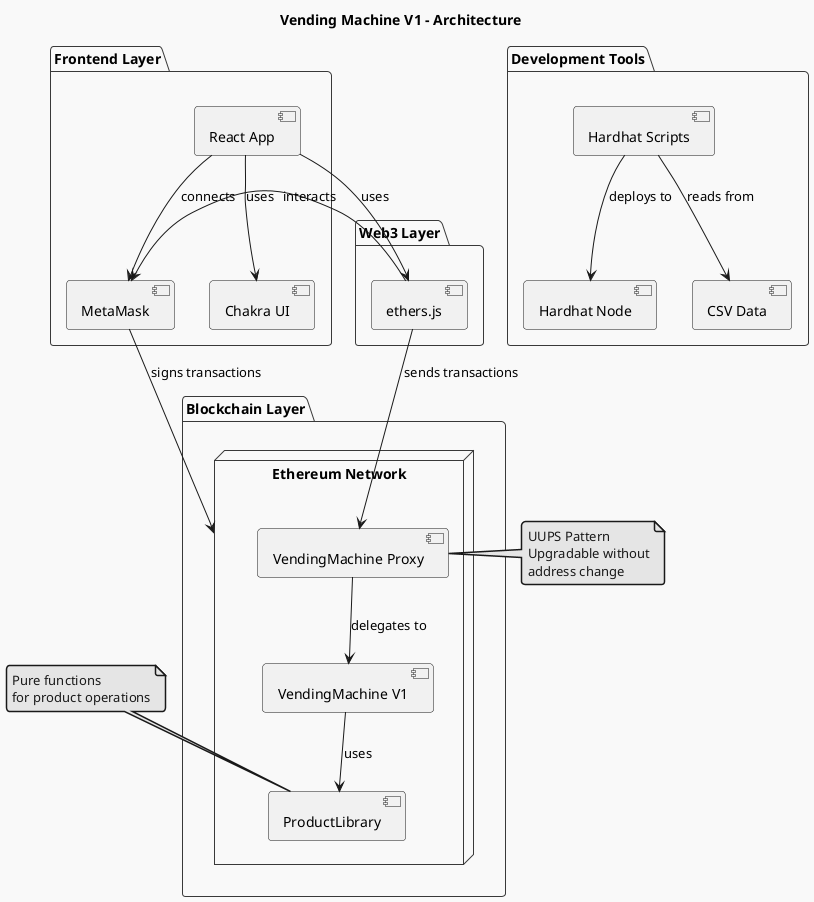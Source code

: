 @startuml VendingMachine Architecture
!theme mars
title Vending Machine V1 - Architecture

package "Frontend Layer" {
  [React App] as ReactApp
  [MetaMask] as MetaMask
  [Chakra UI] as ChakraUI
  ReactApp --> ChakraUI : uses
  ReactApp --> MetaMask : connects
}

package "Web3 Layer" {
  [ethers.js] as Ethers
  ReactApp --> Ethers : uses
  Ethers --> MetaMask : interacts
}

package "Blockchain Layer" {
  node "Ethereum Network" {
    [VendingMachine Proxy] as Proxy
    [VendingMachine V1] as Implementation
    [ProductLibrary] as Library
    
    Proxy --> Implementation : delegates to
    Implementation --> Library : uses
  }
}

package "Development Tools" {
  [Hardhat Node] as HardhatNode
  [Hardhat Scripts] as Scripts
  [CSV Data] as CSV
  
  Scripts --> HardhatNode : deploys to
  Scripts --> CSV : reads from
}

Ethers --> Proxy : sends transactions
MetaMask --> "Ethereum Network" : signs transactions

note right of Proxy : UUPS Pattern\nUpgradable without\naddress change

note top of Library : Pure functions\nfor product operations

@enduml